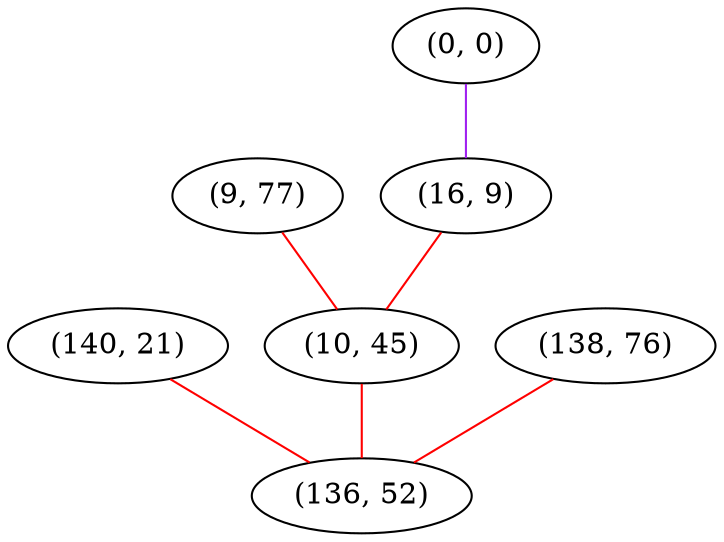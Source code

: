graph "" {
"(140, 21)";
"(9, 77)";
"(0, 0)";
"(16, 9)";
"(10, 45)";
"(138, 76)";
"(136, 52)";
"(140, 21)" -- "(136, 52)"  [color=red, key=0, weight=1];
"(9, 77)" -- "(10, 45)"  [color=red, key=0, weight=1];
"(0, 0)" -- "(16, 9)"  [color=purple, key=0, weight=4];
"(16, 9)" -- "(10, 45)"  [color=red, key=0, weight=1];
"(10, 45)" -- "(136, 52)"  [color=red, key=0, weight=1];
"(138, 76)" -- "(136, 52)"  [color=red, key=0, weight=1];
}

